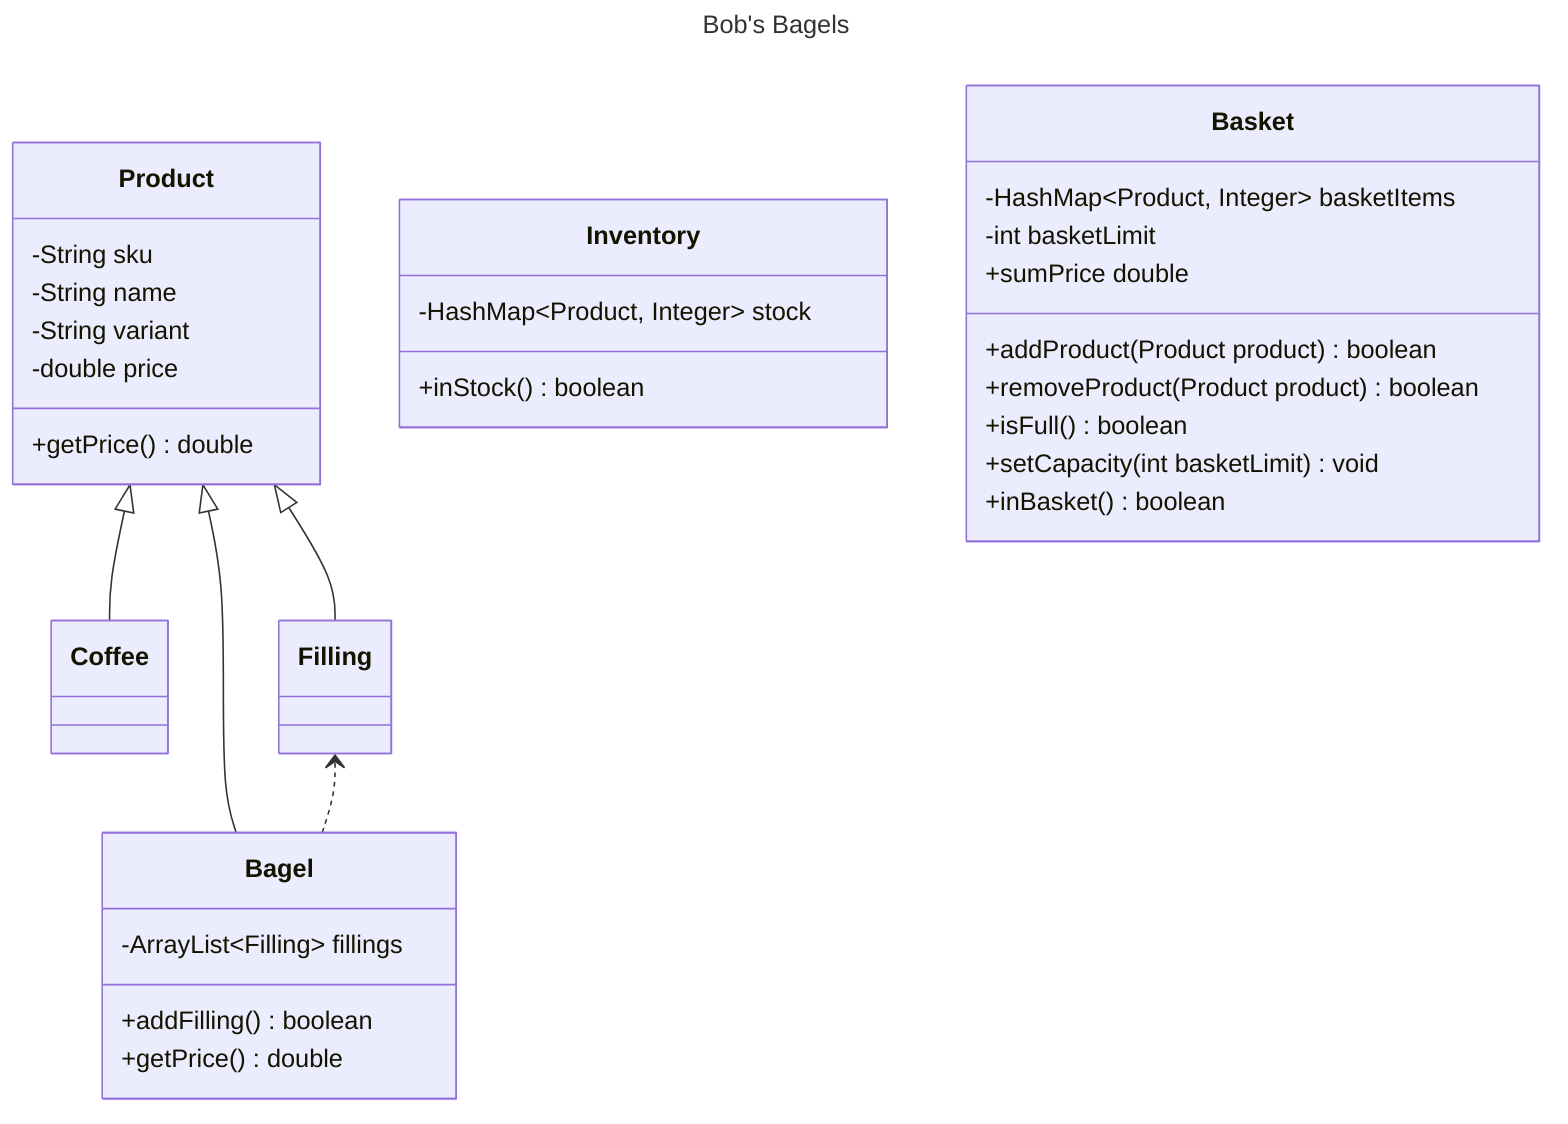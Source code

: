 ---
title: Bob's Bagels
---
classDiagram
    Product <|-- Bagel
    Product <|-- Coffee
    Product <|-- Filling
    Filling <.. Bagel
    class Product {
        -String sku
        -String name
        -String variant
        -double price

        +getPrice() double
    }
    class Bagel {
        -ArrayList~Filling~ fillings
        +addFilling() boolean
        +getPrice() double

    }
    class Coffee {

    }
    class Filling {

    }
    class Inventory {
        -HashMap~Product, Integer~ stock
        +inStock() boolean
    }
    class Basket {
        -HashMap~Product, Integer~ basketItems
        -int basketLimit
        +addProduct(Product product) boolean
        +removeProduct(Product product) boolean
        +isFull() boolean
        +setCapacity(int basketLimit) void
        +inBasket() boolean
        +sumPrice double
    }